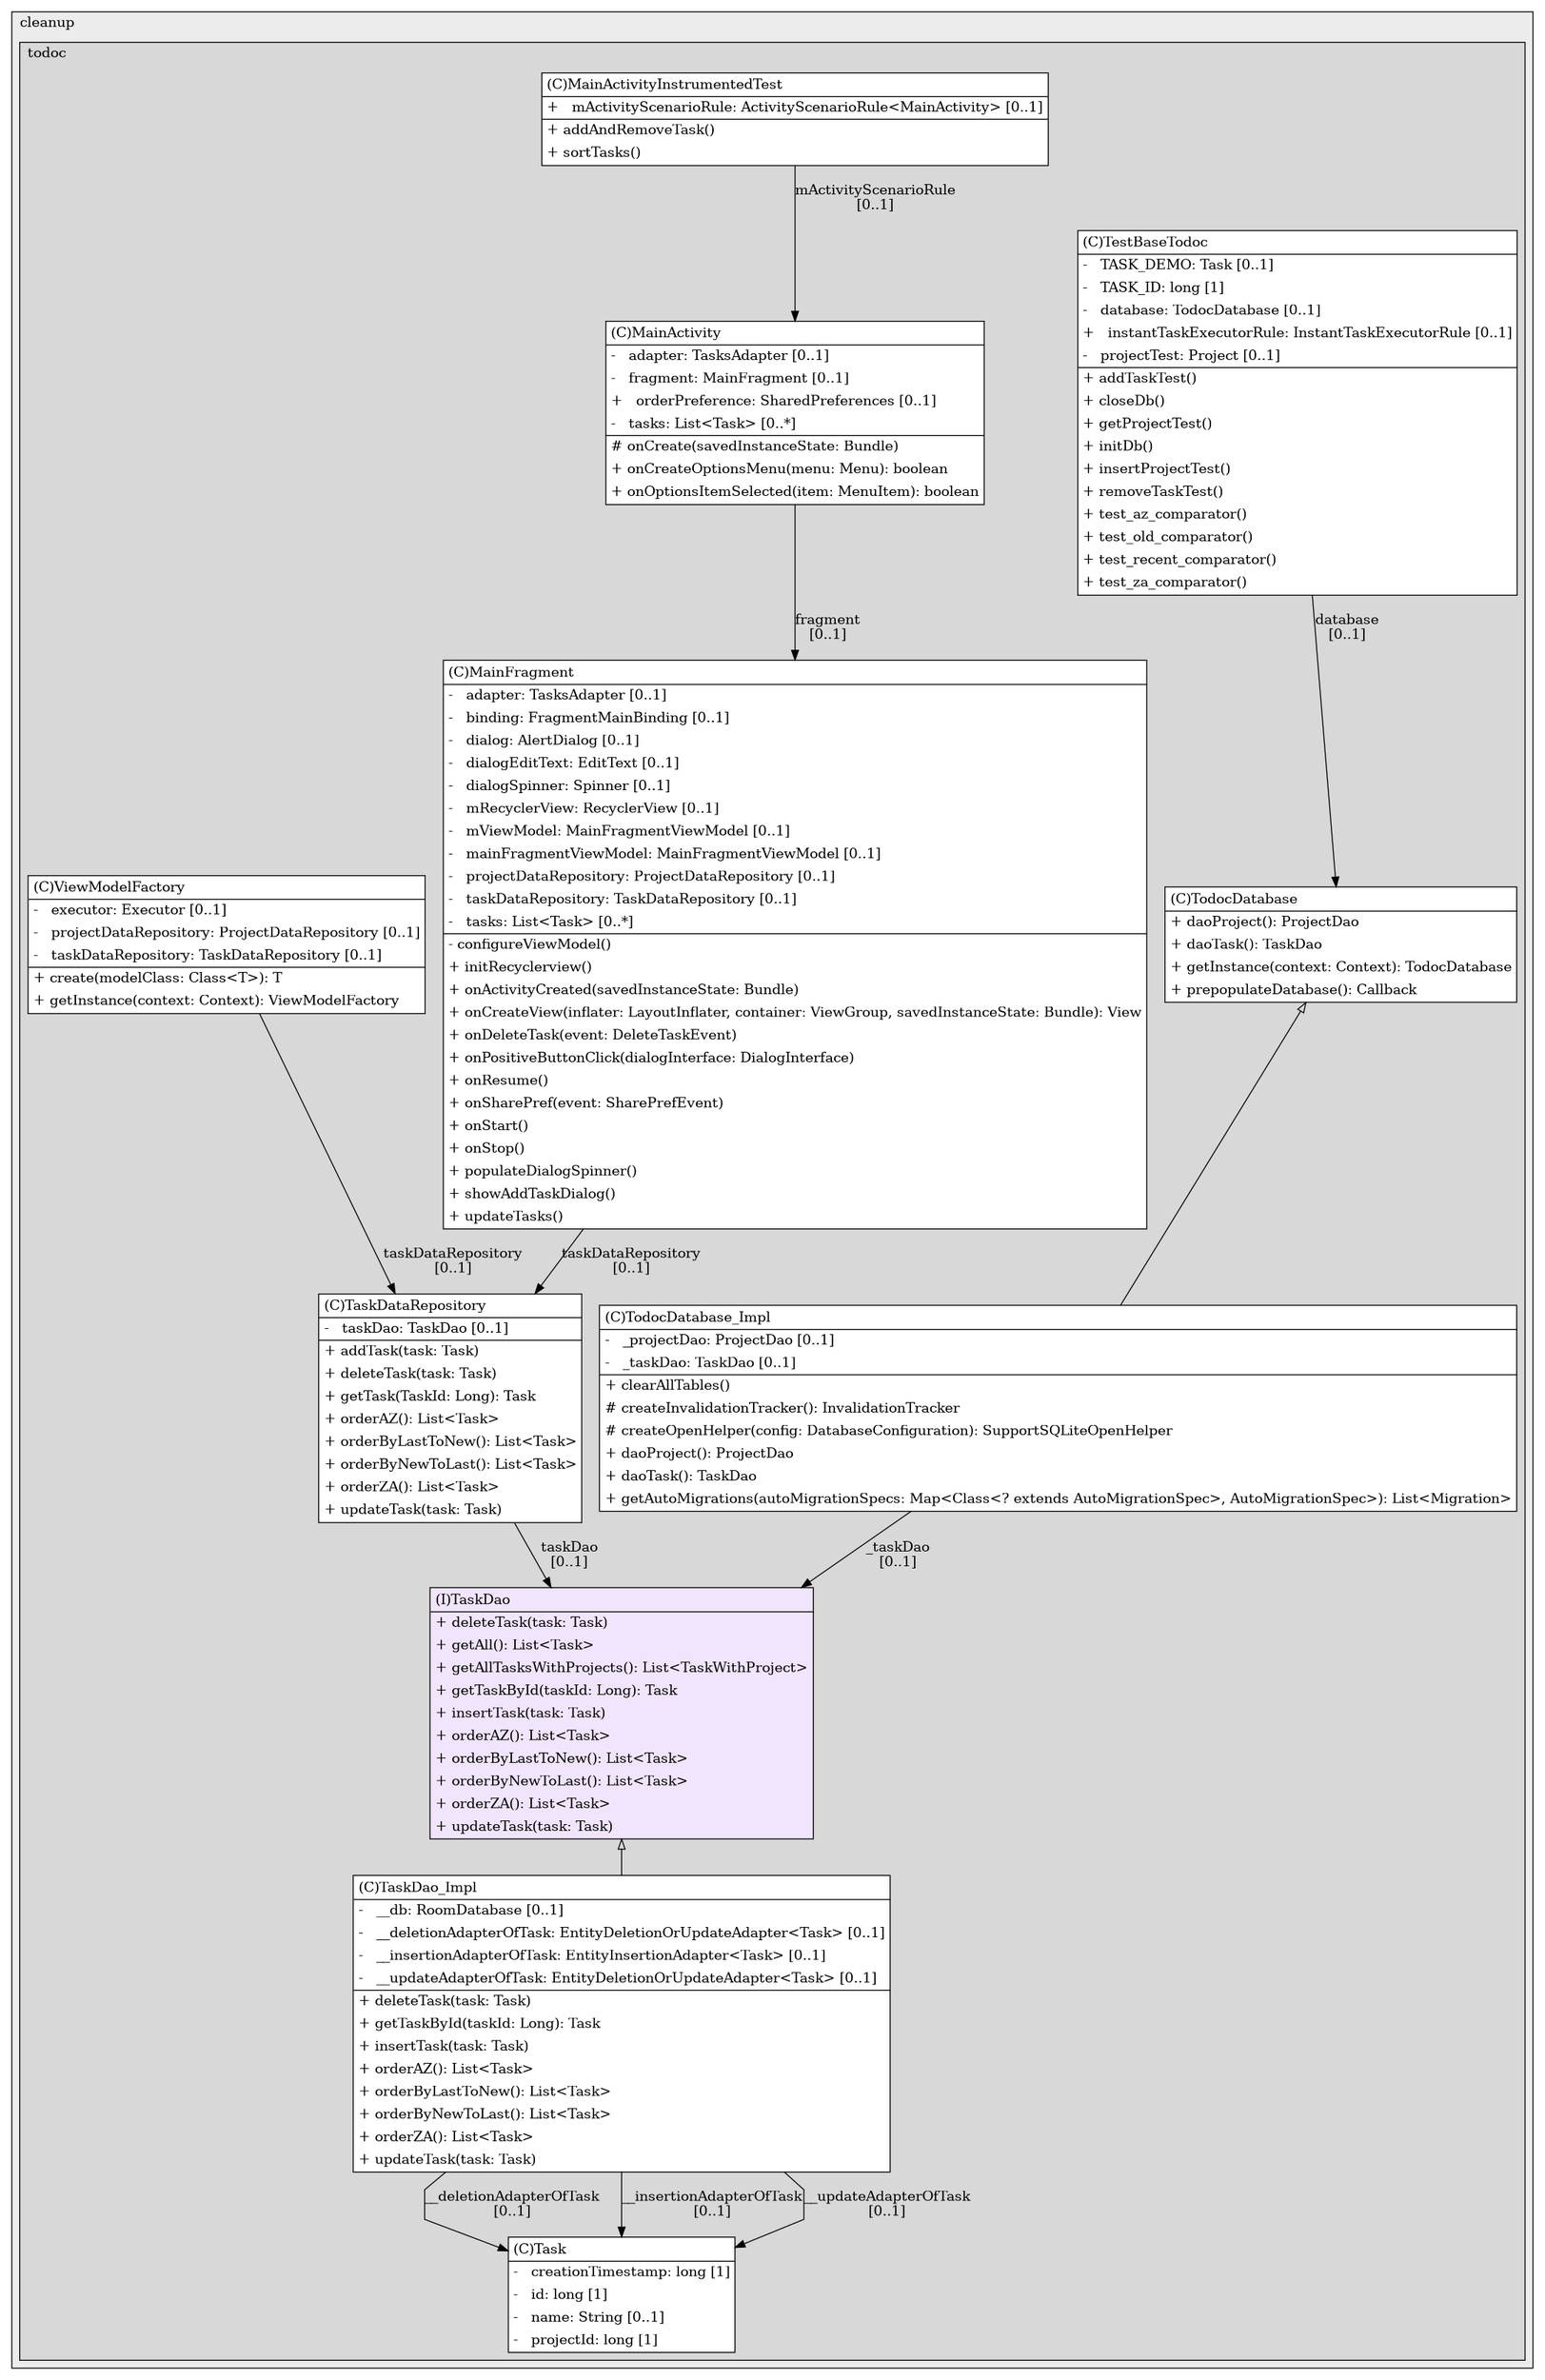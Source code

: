 @startuml

/' diagram meta data start
config=StructureConfiguration;
{
  "projectClassification": {
    "searchMode": "OpenProject", // OpenProject, AllProjects
    "includedProjects": "",
    "pathEndKeywords": "*.impl",
    "isClientPath": "",
    "isClientName": "",
    "isTestPath": "",
    "isTestName": "",
    "isMappingPath": "",
    "isMappingName": "",
    "isDataAccessPath": "",
    "isDataAccessName": "",
    "isDataStructurePath": "",
    "isDataStructureName": "",
    "isInterfaceStructuresPath": "",
    "isInterfaceStructuresName": "",
    "isEntryPointPath": "",
    "isEntryPointName": "",
    "treatFinalFieldsAsMandatory": false
  },
  "graphRestriction": {
    "classPackageExcludeFilter": "",
    "classPackageIncludeFilter": "",
    "classNameExcludeFilter": "",
    "classNameIncludeFilter": "",
    "methodNameExcludeFilter": "",
    "methodNameIncludeFilter": "",
    "removeByInheritance": "", // inheritance/annotation based filtering is done in a second step
    "removeByAnnotation": "",
    "removeByClassPackage": "", // cleanup the graph after inheritance/annotation based filtering is done
    "removeByClassName": "",
    "cutMappings": false,
    "cutEnum": true,
    "cutTests": true,
    "cutClient": true,
    "cutDataAccess": false,
    "cutInterfaceStructures": false,
    "cutDataStructures": false,
    "cutGetterAndSetter": true,
    "cutConstructors": true
  },
  "graphTraversal": {
    "forwardDepth": 6,
    "backwardDepth": 6,
    "classPackageExcludeFilter": "",
    "classPackageIncludeFilter": "",
    "classNameExcludeFilter": "",
    "classNameIncludeFilter": "",
    "methodNameExcludeFilter": "",
    "methodNameIncludeFilter": "",
    "hideMappings": false,
    "hideDataStructures": false,
    "hidePrivateMethods": true,
    "hideInterfaceCalls": true, // indirection: implementation -> interface (is hidden) -> implementation
    "onlyShowApplicationEntryPoints": false, // root node is included
    "useMethodCallsForStructureDiagram": "ForwardOnly" // ForwardOnly, BothDirections, No
  },
  "details": {
    "aggregation": "GroupByClass", // ByClass, GroupByClass, None
    "showClassGenericTypes": true,
    "showMethods": true,
    "showMethodParameterNames": true,
    "showMethodParameterTypes": true,
    "showMethodReturnType": true,
    "showPackageLevels": 2,
    "showDetailedClassStructure": true
  },
  "rootClass": "com.cleanup.todoc.database.TaskDao",
  "extensionCallbackMethod": "" // qualified.class.name#methodName - signature: public static String method(String)
}
diagram meta data end '/



digraph g {
    rankdir="TB"
    splines=polyline
    

'nodes 
subgraph cluster_856774308 { 
   	label=cleanup
	labeljust=l
	fillcolor="#ececec"
	style=filled
   
   subgraph cluster_1925994771 { 
   	label=todoc
	labeljust=l
	fillcolor="#d8d8d8"
	style=filled
   
   MainActivity592173596[
	label=<<TABLE BORDER="1" CELLBORDER="0" CELLPADDING="4" CELLSPACING="0">
<TR><TD ALIGN="LEFT" >(C)MainActivity</TD></TR>
<HR/>
<TR><TD ALIGN="LEFT" >-   adapter: TasksAdapter [0..1]</TD></TR>
<TR><TD ALIGN="LEFT" >-   fragment: MainFragment [0..1]</TD></TR>
<TR><TD ALIGN="LEFT" >+   orderPreference: SharedPreferences [0..1]</TD></TR>
<TR><TD ALIGN="LEFT" >-   tasks: List&lt;Task&gt; [0..*]</TD></TR>
<HR/>
<TR><TD ALIGN="LEFT" ># onCreate(savedInstanceState: Bundle)</TD></TR>
<TR><TD ALIGN="LEFT" >+ onCreateOptionsMenu(menu: Menu): boolean</TD></TR>
<TR><TD ALIGN="LEFT" >+ onOptionsItemSelected(item: MenuItem): boolean</TD></TR>
</TABLE>>
	style=filled
	margin=0
	shape=plaintext
	fillcolor="#FFFFFF"
];

MainActivityInstrumentedTest1258479462[
	label=<<TABLE BORDER="1" CELLBORDER="0" CELLPADDING="4" CELLSPACING="0">
<TR><TD ALIGN="LEFT" >(C)MainActivityInstrumentedTest</TD></TR>
<HR/>
<TR><TD ALIGN="LEFT" >+   mActivityScenarioRule: ActivityScenarioRule&lt;MainActivity&gt; [0..1]</TD></TR>
<HR/>
<TR><TD ALIGN="LEFT" >+ addAndRemoveTask()</TD></TR>
<TR><TD ALIGN="LEFT" >+ sortTasks()</TD></TR>
</TABLE>>
	style=filled
	margin=0
	shape=plaintext
	fillcolor="#FFFFFF"
];

MainFragment592173596[
	label=<<TABLE BORDER="1" CELLBORDER="0" CELLPADDING="4" CELLSPACING="0">
<TR><TD ALIGN="LEFT" >(C)MainFragment</TD></TR>
<HR/>
<TR><TD ALIGN="LEFT" >-   adapter: TasksAdapter [0..1]</TD></TR>
<TR><TD ALIGN="LEFT" >-   binding: FragmentMainBinding [0..1]</TD></TR>
<TR><TD ALIGN="LEFT" >-   dialog: AlertDialog [0..1]</TD></TR>
<TR><TD ALIGN="LEFT" >-   dialogEditText: EditText [0..1]</TD></TR>
<TR><TD ALIGN="LEFT" >-   dialogSpinner: Spinner [0..1]</TD></TR>
<TR><TD ALIGN="LEFT" >-   mRecyclerView: RecyclerView [0..1]</TD></TR>
<TR><TD ALIGN="LEFT" >-   mViewModel: MainFragmentViewModel [0..1]</TD></TR>
<TR><TD ALIGN="LEFT" >-   mainFragmentViewModel: MainFragmentViewModel [0..1]</TD></TR>
<TR><TD ALIGN="LEFT" >-   projectDataRepository: ProjectDataRepository [0..1]</TD></TR>
<TR><TD ALIGN="LEFT" >-   taskDataRepository: TaskDataRepository [0..1]</TD></TR>
<TR><TD ALIGN="LEFT" >-   tasks: List&lt;Task&gt; [0..*]</TD></TR>
<HR/>
<TR><TD ALIGN="LEFT" >- configureViewModel()</TD></TR>
<TR><TD ALIGN="LEFT" >+ initRecyclerview()</TD></TR>
<TR><TD ALIGN="LEFT" >+ onActivityCreated(savedInstanceState: Bundle)</TD></TR>
<TR><TD ALIGN="LEFT" >+ onCreateView(inflater: LayoutInflater, container: ViewGroup, savedInstanceState: Bundle): View</TD></TR>
<TR><TD ALIGN="LEFT" >+ onDeleteTask(event: DeleteTaskEvent)</TD></TR>
<TR><TD ALIGN="LEFT" >+ onPositiveButtonClick(dialogInterface: DialogInterface)</TD></TR>
<TR><TD ALIGN="LEFT" >+ onResume()</TD></TR>
<TR><TD ALIGN="LEFT" >+ onSharePref(event: SharePrefEvent)</TD></TR>
<TR><TD ALIGN="LEFT" >+ onStart()</TD></TR>
<TR><TD ALIGN="LEFT" >+ onStop()</TD></TR>
<TR><TD ALIGN="LEFT" >+ populateDialogSpinner()</TD></TR>
<TR><TD ALIGN="LEFT" >+ showAddTaskDialog()</TD></TR>
<TR><TD ALIGN="LEFT" >+ updateTasks()</TD></TR>
</TABLE>>
	style=filled
	margin=0
	shape=plaintext
	fillcolor="#FFFFFF"
];

Task2050372082[
	label=<<TABLE BORDER="1" CELLBORDER="0" CELLPADDING="4" CELLSPACING="0">
<TR><TD ALIGN="LEFT" >(C)Task</TD></TR>
<HR/>
<TR><TD ALIGN="LEFT" >-   creationTimestamp: long [1]</TD></TR>
<TR><TD ALIGN="LEFT" >-   id: long [1]</TD></TR>
<TR><TD ALIGN="LEFT" >-   name: String [0..1]</TD></TR>
<TR><TD ALIGN="LEFT" >-   projectId: long [1]</TD></TR>
</TABLE>>
	style=filled
	margin=0
	shape=plaintext
	fillcolor="#FFFFFF"
];

TaskDao1426069251[
	label=<<TABLE BORDER="1" CELLBORDER="0" CELLPADDING="4" CELLSPACING="0">
<TR><TD ALIGN="LEFT" >(I)TaskDao</TD></TR>
<HR/>
<TR><TD ALIGN="LEFT" >+ deleteTask(task: Task)</TD></TR>
<TR><TD ALIGN="LEFT" >+ getAll(): List&lt;Task&gt;</TD></TR>
<TR><TD ALIGN="LEFT" >+ getAllTasksWithProjects(): List&lt;TaskWithProject&gt;</TD></TR>
<TR><TD ALIGN="LEFT" >+ getTaskById(taskId: Long): Task</TD></TR>
<TR><TD ALIGN="LEFT" >+ insertTask(task: Task)</TD></TR>
<TR><TD ALIGN="LEFT" >+ orderAZ(): List&lt;Task&gt;</TD></TR>
<TR><TD ALIGN="LEFT" >+ orderByLastToNew(): List&lt;Task&gt;</TD></TR>
<TR><TD ALIGN="LEFT" >+ orderByNewToLast(): List&lt;Task&gt;</TD></TR>
<TR><TD ALIGN="LEFT" >+ orderZA(): List&lt;Task&gt;</TD></TR>
<TR><TD ALIGN="LEFT" >+ updateTask(task: Task)</TD></TR>
</TABLE>>
	style=filled
	margin=0
	shape=plaintext
	fillcolor="#F1E5FD"
];

TaskDao_Impl1426069251[
	label=<<TABLE BORDER="1" CELLBORDER="0" CELLPADDING="4" CELLSPACING="0">
<TR><TD ALIGN="LEFT" >(C)TaskDao_Impl</TD></TR>
<HR/>
<TR><TD ALIGN="LEFT" >-   __db: RoomDatabase [0..1]</TD></TR>
<TR><TD ALIGN="LEFT" >-   __deletionAdapterOfTask: EntityDeletionOrUpdateAdapter&lt;Task&gt; [0..1]</TD></TR>
<TR><TD ALIGN="LEFT" >-   __insertionAdapterOfTask: EntityInsertionAdapter&lt;Task&gt; [0..1]</TD></TR>
<TR><TD ALIGN="LEFT" >-   __updateAdapterOfTask: EntityDeletionOrUpdateAdapter&lt;Task&gt; [0..1]</TD></TR>
<HR/>
<TR><TD ALIGN="LEFT" >+ deleteTask(task: Task)</TD></TR>
<TR><TD ALIGN="LEFT" >+ getTaskById(taskId: Long): Task</TD></TR>
<TR><TD ALIGN="LEFT" >+ insertTask(task: Task)</TD></TR>
<TR><TD ALIGN="LEFT" >+ orderAZ(): List&lt;Task&gt;</TD></TR>
<TR><TD ALIGN="LEFT" >+ orderByLastToNew(): List&lt;Task&gt;</TD></TR>
<TR><TD ALIGN="LEFT" >+ orderByNewToLast(): List&lt;Task&gt;</TD></TR>
<TR><TD ALIGN="LEFT" >+ orderZA(): List&lt;Task&gt;</TD></TR>
<TR><TD ALIGN="LEFT" >+ updateTask(task: Task)</TD></TR>
</TABLE>>
	style=filled
	margin=0
	shape=plaintext
	fillcolor="#FFFFFF"
];

TaskDataRepository1295645968[
	label=<<TABLE BORDER="1" CELLBORDER="0" CELLPADDING="4" CELLSPACING="0">
<TR><TD ALIGN="LEFT" >(C)TaskDataRepository</TD></TR>
<HR/>
<TR><TD ALIGN="LEFT" >-   taskDao: TaskDao [0..1]</TD></TR>
<HR/>
<TR><TD ALIGN="LEFT" >+ addTask(task: Task)</TD></TR>
<TR><TD ALIGN="LEFT" >+ deleteTask(task: Task)</TD></TR>
<TR><TD ALIGN="LEFT" >+ getTask(TaskId: Long): Task</TD></TR>
<TR><TD ALIGN="LEFT" >+ orderAZ(): List&lt;Task&gt;</TD></TR>
<TR><TD ALIGN="LEFT" >+ orderByLastToNew(): List&lt;Task&gt;</TD></TR>
<TR><TD ALIGN="LEFT" >+ orderByNewToLast(): List&lt;Task&gt;</TD></TR>
<TR><TD ALIGN="LEFT" >+ orderZA(): List&lt;Task&gt;</TD></TR>
<TR><TD ALIGN="LEFT" >+ updateTask(task: Task)</TD></TR>
</TABLE>>
	style=filled
	margin=0
	shape=plaintext
	fillcolor="#FFFFFF"
];

TestBaseTodoc1258479462[
	label=<<TABLE BORDER="1" CELLBORDER="0" CELLPADDING="4" CELLSPACING="0">
<TR><TD ALIGN="LEFT" >(C)TestBaseTodoc</TD></TR>
<HR/>
<TR><TD ALIGN="LEFT" >-   TASK_DEMO: Task [0..1]</TD></TR>
<TR><TD ALIGN="LEFT" >-   TASK_ID: long [1]</TD></TR>
<TR><TD ALIGN="LEFT" >-   database: TodocDatabase [0..1]</TD></TR>
<TR><TD ALIGN="LEFT" >+   instantTaskExecutorRule: InstantTaskExecutorRule [0..1]</TD></TR>
<TR><TD ALIGN="LEFT" >-   projectTest: Project [0..1]</TD></TR>
<HR/>
<TR><TD ALIGN="LEFT" >+ addTaskTest()</TD></TR>
<TR><TD ALIGN="LEFT" >+ closeDb()</TD></TR>
<TR><TD ALIGN="LEFT" >+ getProjectTest()</TD></TR>
<TR><TD ALIGN="LEFT" >+ initDb()</TD></TR>
<TR><TD ALIGN="LEFT" >+ insertProjectTest()</TD></TR>
<TR><TD ALIGN="LEFT" >+ removeTaskTest()</TD></TR>
<TR><TD ALIGN="LEFT" >+ test_az_comparator()</TD></TR>
<TR><TD ALIGN="LEFT" >+ test_old_comparator()</TD></TR>
<TR><TD ALIGN="LEFT" >+ test_recent_comparator()</TD></TR>
<TR><TD ALIGN="LEFT" >+ test_za_comparator()</TD></TR>
</TABLE>>
	style=filled
	margin=0
	shape=plaintext
	fillcolor="#FFFFFF"
];

TodocDatabase1426069251[
	label=<<TABLE BORDER="1" CELLBORDER="0" CELLPADDING="4" CELLSPACING="0">
<TR><TD ALIGN="LEFT" >(C)TodocDatabase</TD></TR>
<HR/>
<TR><TD ALIGN="LEFT" >+ daoProject(): ProjectDao</TD></TR>
<TR><TD ALIGN="LEFT" >+ daoTask(): TaskDao</TD></TR>
<TR><TD ALIGN="LEFT" >+ getInstance(context: Context): TodocDatabase</TD></TR>
<TR><TD ALIGN="LEFT" >+ prepopulateDatabase(): Callback</TD></TR>
</TABLE>>
	style=filled
	margin=0
	shape=plaintext
	fillcolor="#FFFFFF"
];

TodocDatabase_Impl1426069251[
	label=<<TABLE BORDER="1" CELLBORDER="0" CELLPADDING="4" CELLSPACING="0">
<TR><TD ALIGN="LEFT" >(C)TodocDatabase_Impl</TD></TR>
<HR/>
<TR><TD ALIGN="LEFT" >-   _projectDao: ProjectDao [0..1]</TD></TR>
<TR><TD ALIGN="LEFT" >-   _taskDao: TaskDao [0..1]</TD></TR>
<HR/>
<TR><TD ALIGN="LEFT" >+ clearAllTables()</TD></TR>
<TR><TD ALIGN="LEFT" ># createInvalidationTracker(): InvalidationTracker</TD></TR>
<TR><TD ALIGN="LEFT" ># createOpenHelper(config: DatabaseConfiguration): SupportSQLiteOpenHelper</TD></TR>
<TR><TD ALIGN="LEFT" >+ daoProject(): ProjectDao</TD></TR>
<TR><TD ALIGN="LEFT" >+ daoTask(): TaskDao</TD></TR>
<TR><TD ALIGN="LEFT" >+ getAutoMigrations(autoMigrationSpecs: Map&lt;Class&lt;? extends AutoMigrationSpec&gt;, AutoMigrationSpec&gt;): List&lt;Migration&gt;</TD></TR>
</TABLE>>
	style=filled
	margin=0
	shape=plaintext
	fillcolor="#FFFFFF"
];

ViewModelFactory592173596[
	label=<<TABLE BORDER="1" CELLBORDER="0" CELLPADDING="4" CELLSPACING="0">
<TR><TD ALIGN="LEFT" >(C)ViewModelFactory</TD></TR>
<HR/>
<TR><TD ALIGN="LEFT" >-   executor: Executor [0..1]</TD></TR>
<TR><TD ALIGN="LEFT" >-   projectDataRepository: ProjectDataRepository [0..1]</TD></TR>
<TR><TD ALIGN="LEFT" >-   taskDataRepository: TaskDataRepository [0..1]</TD></TR>
<HR/>
<TR><TD ALIGN="LEFT" >+ create(modelClass: Class&lt;T&gt;): T</TD></TR>
<TR><TD ALIGN="LEFT" >+ getInstance(context: Context): ViewModelFactory</TD></TR>
</TABLE>>
	style=filled
	margin=0
	shape=plaintext
	fillcolor="#FFFFFF"
];
} 
} 

'edges    
MainActivity592173596 -> MainFragment592173596[label="fragment
[0..1]"];
MainActivityInstrumentedTest1258479462 -> MainActivity592173596[label="mActivityScenarioRule
[0..1]"];
MainFragment592173596 -> TaskDataRepository1295645968[label="taskDataRepository
[0..1]"];
TaskDao1426069251 -> TaskDao_Impl1426069251[arrowhead=none, arrowtail=empty, dir=both];
TaskDao_Impl1426069251 -> Task2050372082[label="__deletionAdapterOfTask
[0..1]"];
TaskDao_Impl1426069251 -> Task2050372082[label="__insertionAdapterOfTask
[0..1]"];
TaskDao_Impl1426069251 -> Task2050372082[label="__updateAdapterOfTask
[0..1]"];
TaskDataRepository1295645968 -> TaskDao1426069251[label="taskDao
[0..1]"];
TestBaseTodoc1258479462 -> TodocDatabase1426069251[label="database
[0..1]"];
TodocDatabase1426069251 -> TodocDatabase_Impl1426069251[arrowhead=none, arrowtail=empty, dir=both];
TodocDatabase_Impl1426069251 -> TaskDao1426069251[label="_taskDao
[0..1]"];
ViewModelFactory592173596 -> TaskDataRepository1295645968[label="taskDataRepository
[0..1]"];
    
}
@enduml